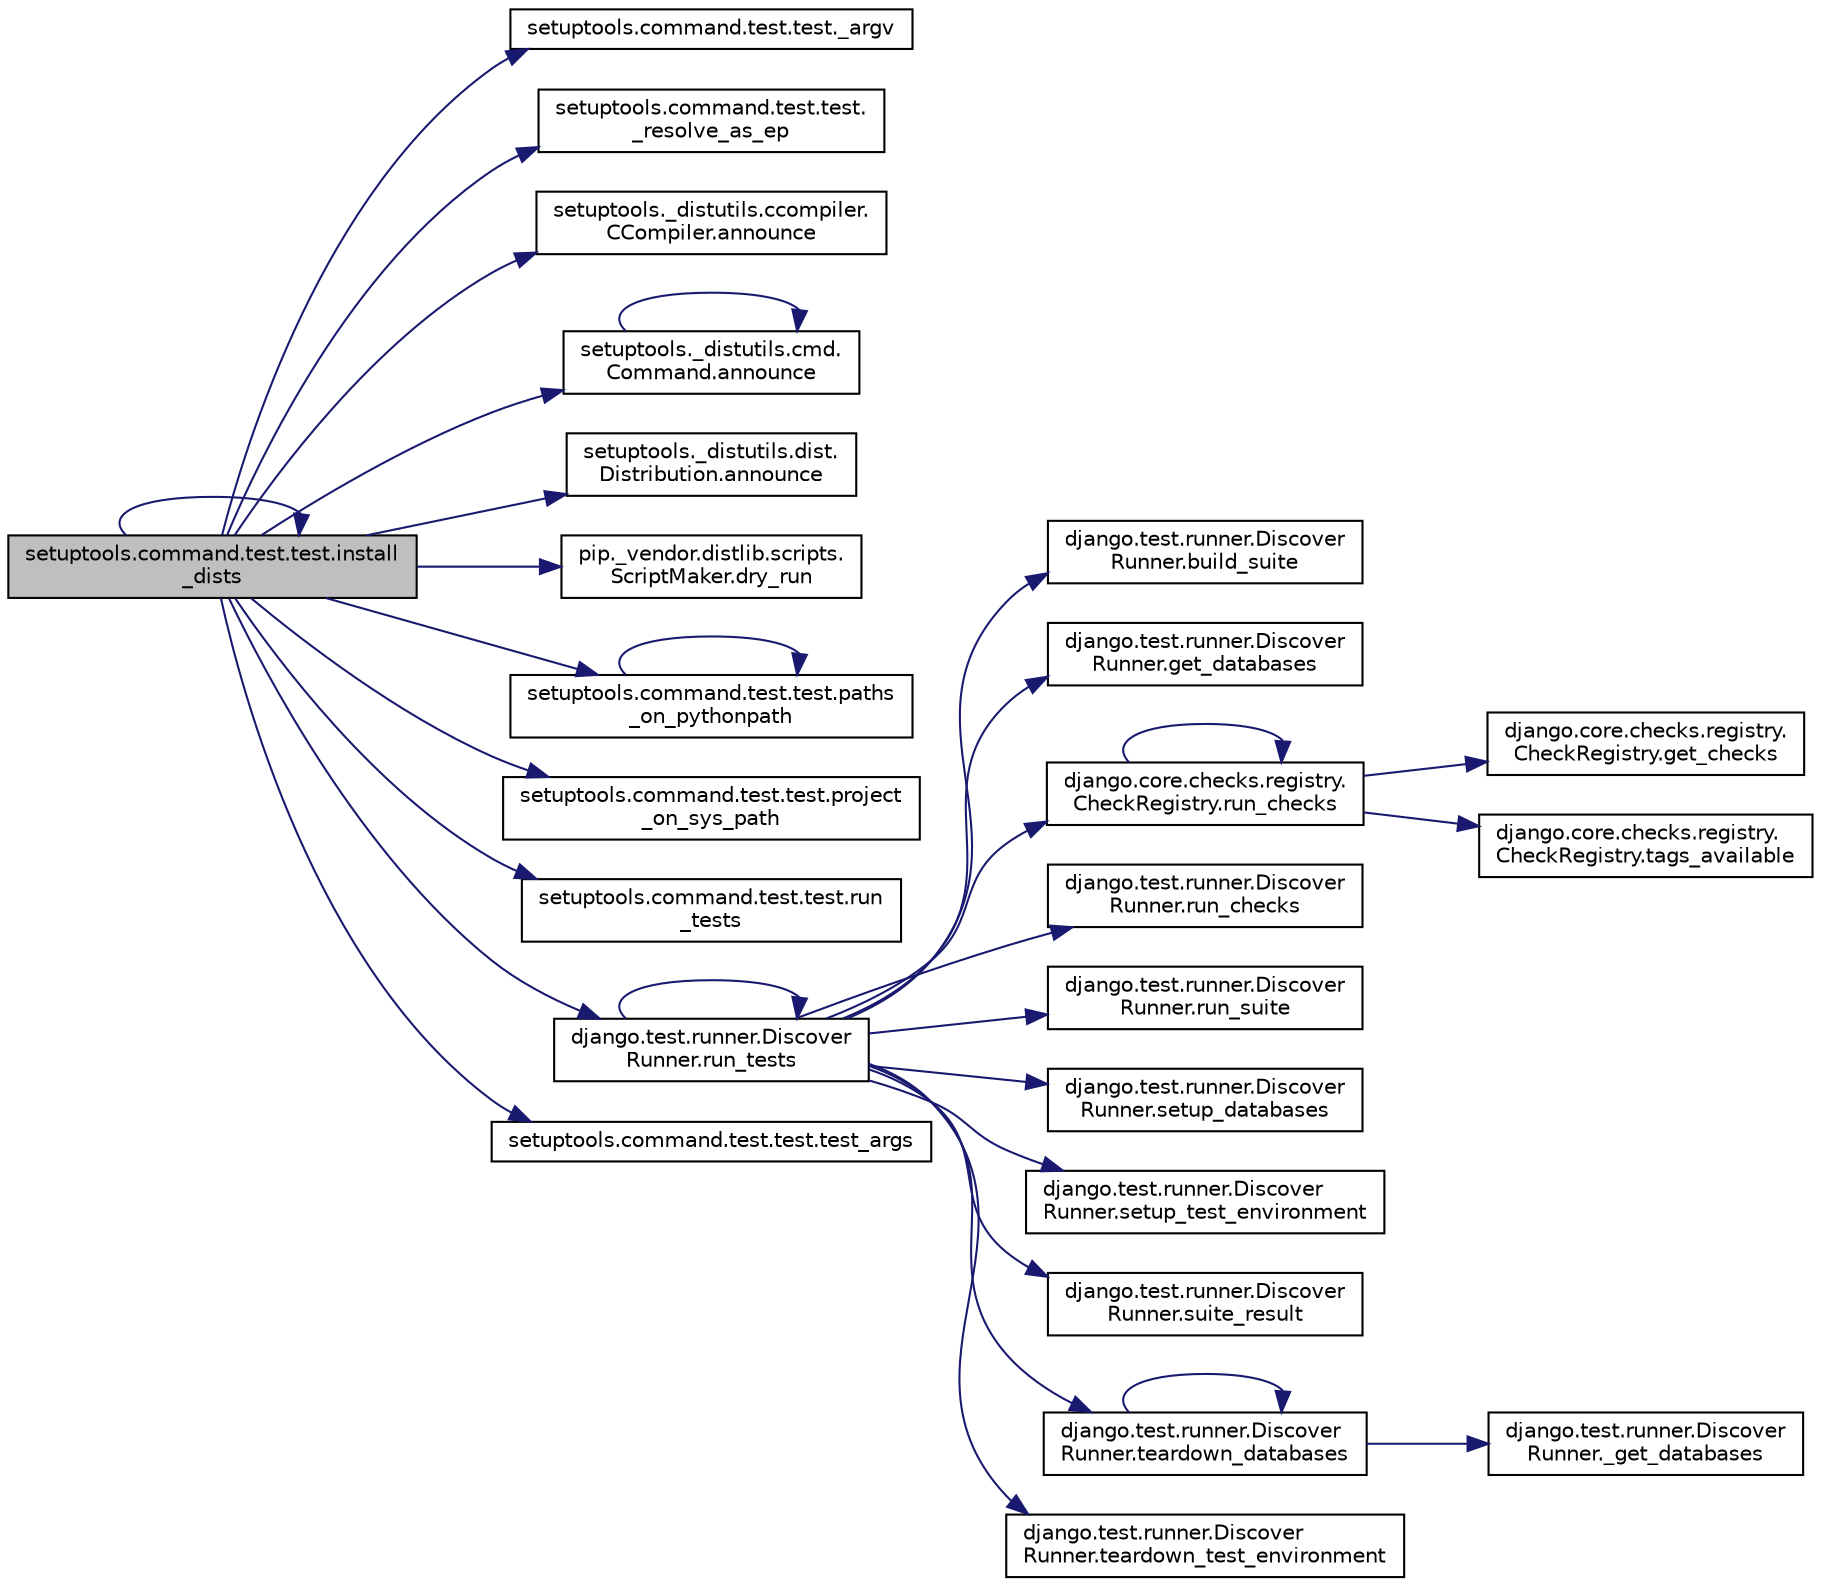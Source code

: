 digraph "setuptools.command.test.test.install_dists"
{
 // LATEX_PDF_SIZE
  edge [fontname="Helvetica",fontsize="10",labelfontname="Helvetica",labelfontsize="10"];
  node [fontname="Helvetica",fontsize="10",shape=record];
  rankdir="LR";
  Node1 [label="setuptools.command.test.test.install\l_dists",height=0.2,width=0.4,color="black", fillcolor="grey75", style="filled", fontcolor="black",tooltip=" "];
  Node1 -> Node2 [color="midnightblue",fontsize="10",style="solid",fontname="Helvetica"];
  Node2 [label="setuptools.command.test.test._argv",height=0.2,width=0.4,color="black", fillcolor="white", style="filled",URL="$de/d1e/classsetuptools_1_1command_1_1test_1_1test.html#ab35bf6339289b1a92171cf6c9ecdb3d5",tooltip=" "];
  Node1 -> Node3 [color="midnightblue",fontsize="10",style="solid",fontname="Helvetica"];
  Node3 [label="setuptools.command.test.test.\l_resolve_as_ep",height=0.2,width=0.4,color="black", fillcolor="white", style="filled",URL="$de/d1e/classsetuptools_1_1command_1_1test_1_1test.html#a6b850be91cc8ed01603b9e89b2a97030",tooltip=" "];
  Node1 -> Node4 [color="midnightblue",fontsize="10",style="solid",fontname="Helvetica"];
  Node4 [label="setuptools._distutils.ccompiler.\lCCompiler.announce",height=0.2,width=0.4,color="black", fillcolor="white", style="filled",URL="$d0/daa/classsetuptools_1_1__distutils_1_1ccompiler_1_1_c_compiler.html#a501761e2a8ba78e759bf2242efe4ba54",tooltip=" "];
  Node1 -> Node5 [color="midnightblue",fontsize="10",style="solid",fontname="Helvetica"];
  Node5 [label="setuptools._distutils.cmd.\lCommand.announce",height=0.2,width=0.4,color="black", fillcolor="white", style="filled",URL="$dd/df5/classsetuptools_1_1__distutils_1_1cmd_1_1_command.html#ab051d658feebbec119884df4a99be332",tooltip=" "];
  Node5 -> Node5 [color="midnightblue",fontsize="10",style="solid",fontname="Helvetica"];
  Node1 -> Node6 [color="midnightblue",fontsize="10",style="solid",fontname="Helvetica"];
  Node6 [label="setuptools._distutils.dist.\lDistribution.announce",height=0.2,width=0.4,color="black", fillcolor="white", style="filled",URL="$d9/d14/classsetuptools_1_1__distutils_1_1dist_1_1_distribution.html#a85ea7f395fff4cb35acfc0bbd365d797",tooltip=" "];
  Node1 -> Node7 [color="midnightblue",fontsize="10",style="solid",fontname="Helvetica"];
  Node7 [label="pip._vendor.distlib.scripts.\lScriptMaker.dry_run",height=0.2,width=0.4,color="black", fillcolor="white", style="filled",URL="$de/dcc/classpip_1_1__vendor_1_1distlib_1_1scripts_1_1_script_maker.html#ab788624a4b1688e66c95f02b42674a4f",tooltip=" "];
  Node1 -> Node1 [color="midnightblue",fontsize="10",style="solid",fontname="Helvetica"];
  Node1 -> Node8 [color="midnightblue",fontsize="10",style="solid",fontname="Helvetica"];
  Node8 [label="setuptools.command.test.test.paths\l_on_pythonpath",height=0.2,width=0.4,color="black", fillcolor="white", style="filled",URL="$de/d1e/classsetuptools_1_1command_1_1test_1_1test.html#a222ab40c892904a39bf415edf4b62ab4",tooltip=" "];
  Node8 -> Node8 [color="midnightblue",fontsize="10",style="solid",fontname="Helvetica"];
  Node1 -> Node9 [color="midnightblue",fontsize="10",style="solid",fontname="Helvetica"];
  Node9 [label="setuptools.command.test.test.project\l_on_sys_path",height=0.2,width=0.4,color="black", fillcolor="white", style="filled",URL="$de/d1e/classsetuptools_1_1command_1_1test_1_1test.html#a0b522fa707ccd2575e5db99d32cd5226",tooltip=" "];
  Node1 -> Node10 [color="midnightblue",fontsize="10",style="solid",fontname="Helvetica"];
  Node10 [label="setuptools.command.test.test.run\l_tests",height=0.2,width=0.4,color="black", fillcolor="white", style="filled",URL="$de/d1e/classsetuptools_1_1command_1_1test_1_1test.html#abc29aa4e0fa9e427b0c7e08e318e2941",tooltip=" "];
  Node1 -> Node11 [color="midnightblue",fontsize="10",style="solid",fontname="Helvetica"];
  Node11 [label="django.test.runner.Discover\lRunner.run_tests",height=0.2,width=0.4,color="black", fillcolor="white", style="filled",URL="$d6/d69/classdjango_1_1test_1_1runner_1_1_discover_runner.html#a5dc54baf240917a6c7414b39920f0902",tooltip=" "];
  Node11 -> Node12 [color="midnightblue",fontsize="10",style="solid",fontname="Helvetica"];
  Node12 [label="django.test.runner.Discover\lRunner.build_suite",height=0.2,width=0.4,color="black", fillcolor="white", style="filled",URL="$d6/d69/classdjango_1_1test_1_1runner_1_1_discover_runner.html#aaa3949da5d01e6a980998d91d7c7f689",tooltip=" "];
  Node11 -> Node13 [color="midnightblue",fontsize="10",style="solid",fontname="Helvetica"];
  Node13 [label="django.test.runner.Discover\lRunner.get_databases",height=0.2,width=0.4,color="black", fillcolor="white", style="filled",URL="$d6/d69/classdjango_1_1test_1_1runner_1_1_discover_runner.html#a6b1dbc9c73037fcffbd2e32716a29080",tooltip=" "];
  Node11 -> Node14 [color="midnightblue",fontsize="10",style="solid",fontname="Helvetica"];
  Node14 [label="django.core.checks.registry.\lCheckRegistry.run_checks",height=0.2,width=0.4,color="black", fillcolor="white", style="filled",URL="$da/d32/classdjango_1_1core_1_1checks_1_1registry_1_1_check_registry.html#a022691b4c75e0710389ee4b74022ceb8",tooltip=" "];
  Node14 -> Node15 [color="midnightblue",fontsize="10",style="solid",fontname="Helvetica"];
  Node15 [label="django.core.checks.registry.\lCheckRegistry.get_checks",height=0.2,width=0.4,color="black", fillcolor="white", style="filled",URL="$da/d32/classdjango_1_1core_1_1checks_1_1registry_1_1_check_registry.html#ab7fd3a82685594c9216802bba63115d4",tooltip=" "];
  Node14 -> Node14 [color="midnightblue",fontsize="10",style="solid",fontname="Helvetica"];
  Node14 -> Node16 [color="midnightblue",fontsize="10",style="solid",fontname="Helvetica"];
  Node16 [label="django.core.checks.registry.\lCheckRegistry.tags_available",height=0.2,width=0.4,color="black", fillcolor="white", style="filled",URL="$da/d32/classdjango_1_1core_1_1checks_1_1registry_1_1_check_registry.html#a01384d6dd86647900f3f75d490e978ac",tooltip=" "];
  Node11 -> Node17 [color="midnightblue",fontsize="10",style="solid",fontname="Helvetica"];
  Node17 [label="django.test.runner.Discover\lRunner.run_checks",height=0.2,width=0.4,color="black", fillcolor="white", style="filled",URL="$d6/d69/classdjango_1_1test_1_1runner_1_1_discover_runner.html#ab2fae4be4716deb2dd30be68dac11e18",tooltip=" "];
  Node11 -> Node18 [color="midnightblue",fontsize="10",style="solid",fontname="Helvetica"];
  Node18 [label="django.test.runner.Discover\lRunner.run_suite",height=0.2,width=0.4,color="black", fillcolor="white", style="filled",URL="$d6/d69/classdjango_1_1test_1_1runner_1_1_discover_runner.html#a1a70fb374f125791fe75f63e3b8a80e3",tooltip=" "];
  Node11 -> Node11 [color="midnightblue",fontsize="10",style="solid",fontname="Helvetica"];
  Node11 -> Node19 [color="midnightblue",fontsize="10",style="solid",fontname="Helvetica"];
  Node19 [label="django.test.runner.Discover\lRunner.setup_databases",height=0.2,width=0.4,color="black", fillcolor="white", style="filled",URL="$d6/d69/classdjango_1_1test_1_1runner_1_1_discover_runner.html#aefbdc31f2bcc0593f698a0ee343ac35a",tooltip=" "];
  Node11 -> Node20 [color="midnightblue",fontsize="10",style="solid",fontname="Helvetica"];
  Node20 [label="django.test.runner.Discover\lRunner.setup_test_environment",height=0.2,width=0.4,color="black", fillcolor="white", style="filled",URL="$d6/d69/classdjango_1_1test_1_1runner_1_1_discover_runner.html#a91b5ed2764a7c3818c34d9df60457c67",tooltip=" "];
  Node11 -> Node21 [color="midnightblue",fontsize="10",style="solid",fontname="Helvetica"];
  Node21 [label="django.test.runner.Discover\lRunner.suite_result",height=0.2,width=0.4,color="black", fillcolor="white", style="filled",URL="$d6/d69/classdjango_1_1test_1_1runner_1_1_discover_runner.html#af74e6d9069fa0fc4658e21693305abff",tooltip=" "];
  Node11 -> Node22 [color="midnightblue",fontsize="10",style="solid",fontname="Helvetica"];
  Node22 [label="django.test.runner.Discover\lRunner.teardown_databases",height=0.2,width=0.4,color="black", fillcolor="white", style="filled",URL="$d6/d69/classdjango_1_1test_1_1runner_1_1_discover_runner.html#a79170c299e1b020ff0b044a9fbb186ed",tooltip=" "];
  Node22 -> Node23 [color="midnightblue",fontsize="10",style="solid",fontname="Helvetica"];
  Node23 [label="django.test.runner.Discover\lRunner._get_databases",height=0.2,width=0.4,color="black", fillcolor="white", style="filled",URL="$d6/d69/classdjango_1_1test_1_1runner_1_1_discover_runner.html#a3ba878a8f4e56a7f8d19298d61a67ee0",tooltip=" "];
  Node22 -> Node22 [color="midnightblue",fontsize="10",style="solid",fontname="Helvetica"];
  Node11 -> Node24 [color="midnightblue",fontsize="10",style="solid",fontname="Helvetica"];
  Node24 [label="django.test.runner.Discover\lRunner.teardown_test_environment",height=0.2,width=0.4,color="black", fillcolor="white", style="filled",URL="$d6/d69/classdjango_1_1test_1_1runner_1_1_discover_runner.html#aa643552788f72b5a87a1faa95728aa4b",tooltip=" "];
  Node1 -> Node25 [color="midnightblue",fontsize="10",style="solid",fontname="Helvetica"];
  Node25 [label="setuptools.command.test.test.test_args",height=0.2,width=0.4,color="black", fillcolor="white", style="filled",URL="$de/d1e/classsetuptools_1_1command_1_1test_1_1test.html#a564891bf89c556a90daa47a113393637",tooltip=" "];
}
